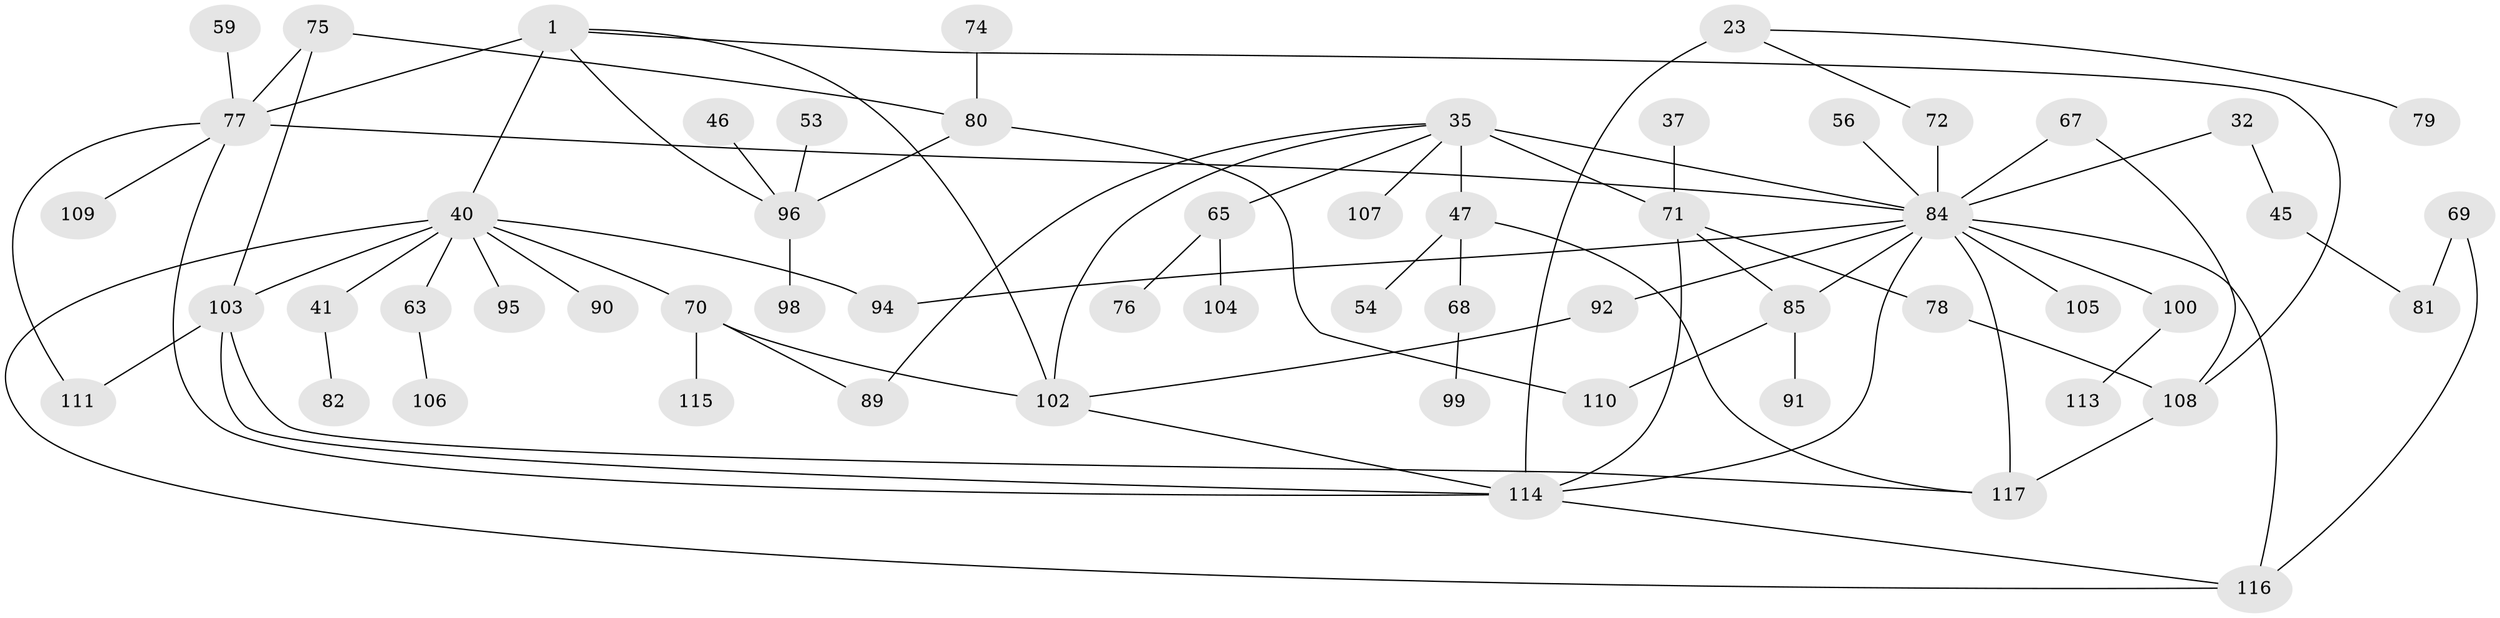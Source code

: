 // original degree distribution, {6: 0.02564102564102564, 4: 0.13675213675213677, 8: 0.008547008547008548, 2: 0.36752136752136755, 3: 0.1452991452991453, 5: 0.07692307692307693, 7: 0.008547008547008548, 1: 0.23076923076923078}
// Generated by graph-tools (version 1.1) at 2025/42/03/09/25 04:42:08]
// undirected, 58 vertices, 80 edges
graph export_dot {
graph [start="1"]
  node [color=gray90,style=filled];
  1;
  23 [super="+17"];
  32;
  35 [super="+15+33"];
  37;
  40 [super="+21+29"];
  41;
  45;
  46;
  47;
  53;
  54;
  56;
  59;
  63;
  65;
  67;
  68;
  69;
  70;
  71 [super="+51+8+6+57"];
  72 [super="+28"];
  74;
  75 [super="+52+24+64"];
  76;
  77 [super="+55+18"];
  78;
  79;
  80 [super="+13"];
  81;
  82;
  84 [super="+50+27+30"];
  85 [super="+62"];
  89;
  90;
  91;
  92;
  94;
  95;
  96 [super="+10"];
  98;
  99;
  100 [super="+97"];
  102 [super="+60+22"];
  103 [super="+43+87"];
  104 [super="+88"];
  105;
  106;
  107;
  108 [super="+25"];
  109;
  110;
  111 [super="+101"];
  113;
  114 [super="+61+86+93+16"];
  115;
  116 [super="+7+73+34"];
  117 [super="+66+9+112"];
  1 -- 40;
  1 -- 96;
  1 -- 102;
  1 -- 77 [weight=2];
  1 -- 108;
  23 -- 79;
  23 -- 72;
  23 -- 114 [weight=2];
  32 -- 45;
  32 -- 84;
  35 -- 47;
  35 -- 65;
  35 -- 107;
  35 -- 89;
  35 -- 84 [weight=3];
  35 -- 71 [weight=2];
  35 -- 102;
  37 -- 71;
  40 -- 90;
  40 -- 95;
  40 -- 116;
  40 -- 70;
  40 -- 41;
  40 -- 94;
  40 -- 63;
  40 -- 103 [weight=2];
  41 -- 82;
  45 -- 81;
  46 -- 96;
  47 -- 54;
  47 -- 68;
  47 -- 117;
  53 -- 96;
  56 -- 84;
  59 -- 77;
  63 -- 106;
  65 -- 76;
  65 -- 104 [weight=2];
  67 -- 108;
  67 -- 84;
  68 -- 99;
  69 -- 81;
  69 -- 116;
  70 -- 89;
  70 -- 102;
  70 -- 115;
  71 -- 78;
  71 -- 85;
  71 -- 114;
  72 -- 84;
  74 -- 80;
  75 -- 80 [weight=2];
  75 -- 77 [weight=2];
  75 -- 103;
  77 -- 84;
  77 -- 109;
  77 -- 111;
  77 -- 114 [weight=2];
  78 -- 108;
  80 -- 110;
  80 -- 96;
  84 -- 116 [weight=3];
  84 -- 105;
  84 -- 92;
  84 -- 94;
  84 -- 117 [weight=2];
  84 -- 100;
  84 -- 85;
  84 -- 114;
  85 -- 91;
  85 -- 110;
  92 -- 102;
  96 -- 98;
  100 -- 113;
  102 -- 114;
  103 -- 117;
  103 -- 111;
  103 -- 114;
  108 -- 117;
  114 -- 116 [weight=2];
}

